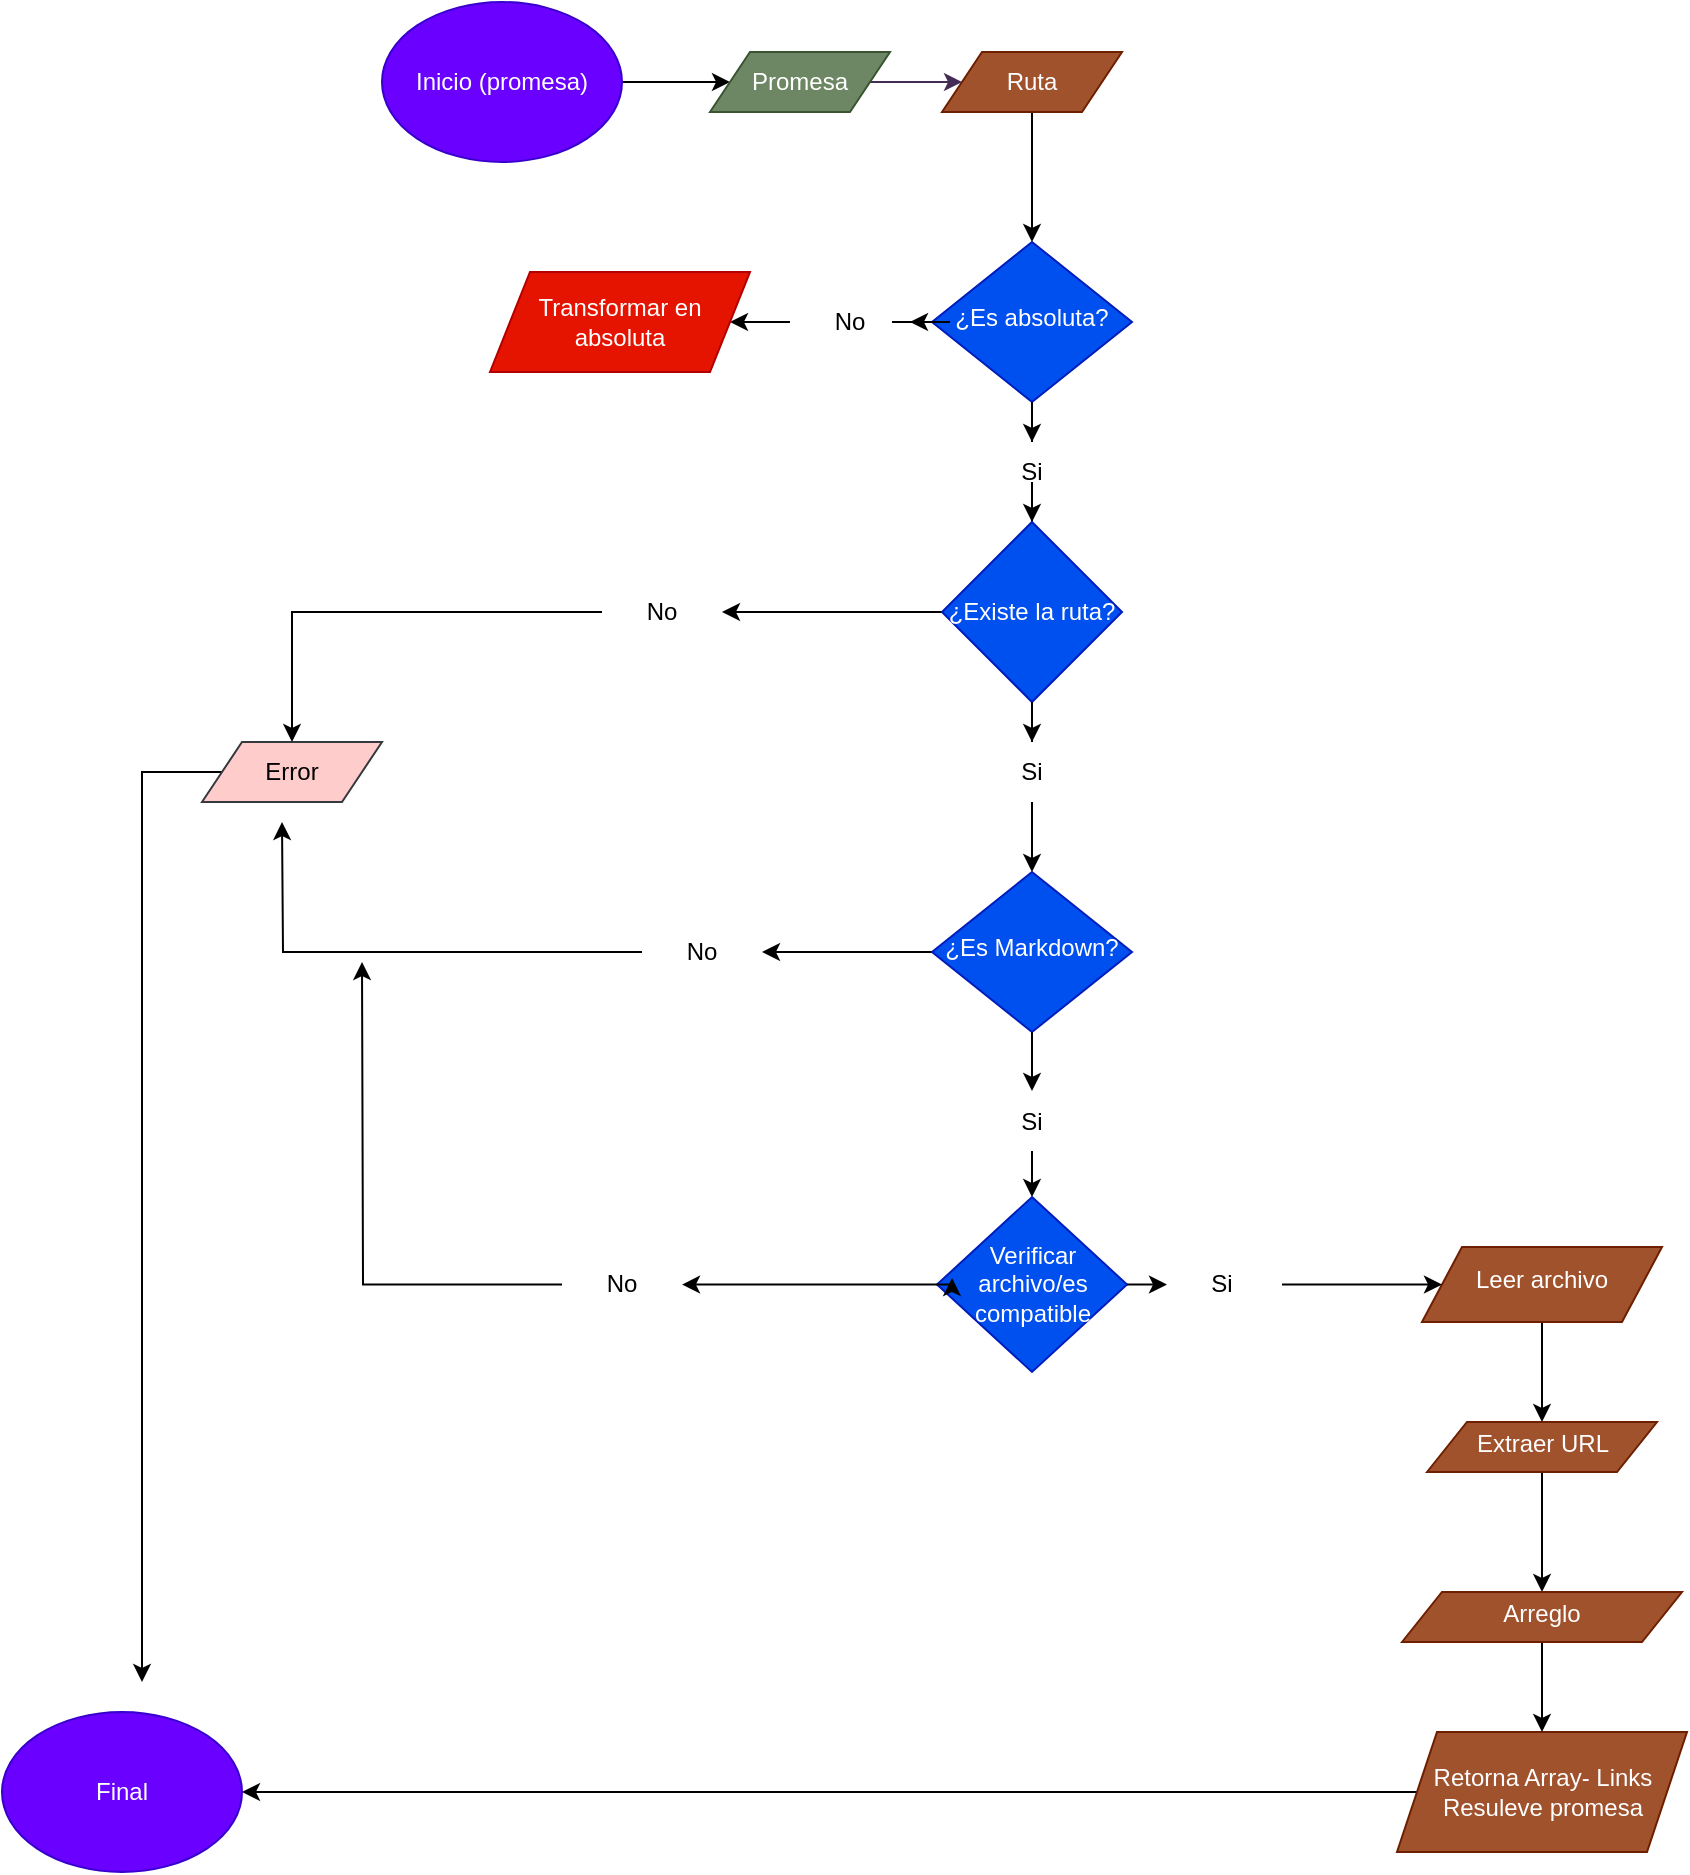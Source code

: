 <mxfile version="22.0.6" type="github">
  <diagram id="C5RBs43oDa-KdzZeNtuy" name="Page-1">
    <mxGraphModel dx="1862" dy="515" grid="1" gridSize="10" guides="1" tooltips="1" connect="1" arrows="1" fold="1" page="1" pageScale="1" pageWidth="827" pageHeight="1169" background="#FFFFFF" math="0" shadow="0">
      <root>
        <mxCell id="WIyWlLk6GJQsqaUBKTNV-0" />
        <mxCell id="WIyWlLk6GJQsqaUBKTNV-1" parent="WIyWlLk6GJQsqaUBKTNV-0" />
        <mxCell id="Dn2DRP14wFJcbNcXX0DV-6" value="" style="edgeStyle=orthogonalEdgeStyle;rounded=0;orthogonalLoop=1;jettySize=auto;html=1;" edge="1" parent="WIyWlLk6GJQsqaUBKTNV-1" source="Dn2DRP14wFJcbNcXX0DV-7" target="Dn2DRP14wFJcbNcXX0DV-2">
          <mxGeometry relative="1" as="geometry" />
        </mxCell>
        <mxCell id="Dn2DRP14wFJcbNcXX0DV-40" value="" style="edgeStyle=orthogonalEdgeStyle;rounded=0;orthogonalLoop=1;jettySize=auto;html=1;" edge="1" parent="WIyWlLk6GJQsqaUBKTNV-1" source="Dn2DRP14wFJcbNcXX0DV-20" target="5NOvwHoaOpePXuEnYOnJ-38">
          <mxGeometry relative="1" as="geometry" />
        </mxCell>
        <mxCell id="WIyWlLk6GJQsqaUBKTNV-10" value="¿Es absoluta?" style="rhombus;whiteSpace=wrap;html=1;shadow=0;fontFamily=Helvetica;fontSize=12;align=center;strokeWidth=1;spacing=6;spacingTop=-4;fillColor=#0050ef;fontColor=#ffffff;strokeColor=#001DBC;" parent="WIyWlLk6GJQsqaUBKTNV-1" vertex="1">
          <mxGeometry x="435" y="160" width="100" height="80" as="geometry" />
        </mxCell>
        <mxCell id="Dn2DRP14wFJcbNcXX0DV-38" value="" style="edgeStyle=orthogonalEdgeStyle;rounded=0;orthogonalLoop=1;jettySize=auto;html=1;" edge="1" parent="WIyWlLk6GJQsqaUBKTNV-1" source="5NOvwHoaOpePXuEnYOnJ-1" target="Dn2DRP14wFJcbNcXX0DV-37">
          <mxGeometry relative="1" as="geometry" />
        </mxCell>
        <mxCell id="Dn2DRP14wFJcbNcXX0DV-45" value="" style="edgeStyle=orthogonalEdgeStyle;rounded=0;orthogonalLoop=1;jettySize=auto;html=1;" edge="1" parent="WIyWlLk6GJQsqaUBKTNV-1" source="Dn2DRP14wFJcbNcXX0DV-46" target="Dn2DRP14wFJcbNcXX0DV-22">
          <mxGeometry relative="1" as="geometry" />
        </mxCell>
        <mxCell id="5NOvwHoaOpePXuEnYOnJ-1" value="¿Es Markdown?" style="rhombus;whiteSpace=wrap;html=1;shadow=0;fontFamily=Helvetica;fontSize=12;align=center;strokeWidth=1;spacing=6;spacingTop=-4;fillColor=#0050ef;fontColor=#ffffff;strokeColor=#001DBC;" parent="WIyWlLk6GJQsqaUBKTNV-1" vertex="1">
          <mxGeometry x="435" y="475" width="100" height="80" as="geometry" />
        </mxCell>
        <mxCell id="Dn2DRP14wFJcbNcXX0DV-52" style="edgeStyle=orthogonalEdgeStyle;rounded=0;orthogonalLoop=1;jettySize=auto;html=1;entryX=1;entryY=0.5;entryDx=0;entryDy=0;" edge="1" parent="WIyWlLk6GJQsqaUBKTNV-1" source="5NOvwHoaOpePXuEnYOnJ-18" target="5NOvwHoaOpePXuEnYOnJ-23">
          <mxGeometry relative="1" as="geometry" />
        </mxCell>
        <mxCell id="5NOvwHoaOpePXuEnYOnJ-18" value="Retorna Array- Links&lt;br&gt;Resuleve promesa" style="shape=parallelogram;perimeter=parallelogramPerimeter;whiteSpace=wrap;html=1;fixedSize=1;fillColor=#a0522d;fontColor=#ffffff;strokeColor=#6D1F00;" parent="WIyWlLk6GJQsqaUBKTNV-1" vertex="1">
          <mxGeometry x="667.5" y="905" width="145" height="60" as="geometry" />
        </mxCell>
        <mxCell id="Dn2DRP14wFJcbNcXX0DV-3" value="" style="edgeStyle=orthogonalEdgeStyle;rounded=0;orthogonalLoop=1;jettySize=auto;html=1;" edge="1" parent="WIyWlLk6GJQsqaUBKTNV-1" source="5NOvwHoaOpePXuEnYOnJ-20" target="5NOvwHoaOpePXuEnYOnJ-24">
          <mxGeometry relative="1" as="geometry" />
        </mxCell>
        <mxCell id="5NOvwHoaOpePXuEnYOnJ-20" value="Inicio (promesa)" style="ellipse;whiteSpace=wrap;html=1;fillColor=#6a00ff;strokeColor=#3700CC;fontColor=#ffffff;" parent="WIyWlLk6GJQsqaUBKTNV-1" vertex="1">
          <mxGeometry x="160" y="40" width="120" height="80" as="geometry" />
        </mxCell>
        <mxCell id="Dn2DRP14wFJcbNcXX0DV-4" value="" style="edgeStyle=orthogonalEdgeStyle;rounded=0;orthogonalLoop=1;jettySize=auto;html=1;" edge="1" parent="WIyWlLk6GJQsqaUBKTNV-1" source="5NOvwHoaOpePXuEnYOnJ-22" target="WIyWlLk6GJQsqaUBKTNV-10">
          <mxGeometry relative="1" as="geometry" />
        </mxCell>
        <mxCell id="5NOvwHoaOpePXuEnYOnJ-22" value="Ruta" style="shape=parallelogram;perimeter=parallelogramPerimeter;whiteSpace=wrap;html=1;fixedSize=1;fillColor=#a0522d;fontColor=#ffffff;strokeColor=#6D1F00;" parent="WIyWlLk6GJQsqaUBKTNV-1" vertex="1">
          <mxGeometry x="440" y="65" width="90" height="30" as="geometry" />
        </mxCell>
        <mxCell id="5NOvwHoaOpePXuEnYOnJ-23" value="Final" style="ellipse;whiteSpace=wrap;html=1;fillColor=#6a00ff;fontColor=#ffffff;strokeColor=#3700CC;" parent="WIyWlLk6GJQsqaUBKTNV-1" vertex="1">
          <mxGeometry x="-30" y="895" width="120" height="80" as="geometry" />
        </mxCell>
        <mxCell id="5NOvwHoaOpePXuEnYOnJ-27" value="" style="edgeStyle=orthogonalEdgeStyle;rounded=0;orthogonalLoop=1;jettySize=auto;html=1;fillColor=#76608a;strokeColor=#432D57;" parent="WIyWlLk6GJQsqaUBKTNV-1" source="5NOvwHoaOpePXuEnYOnJ-24" target="5NOvwHoaOpePXuEnYOnJ-22" edge="1">
          <mxGeometry relative="1" as="geometry" />
        </mxCell>
        <mxCell id="5NOvwHoaOpePXuEnYOnJ-24" value="Promesa" style="shape=parallelogram;perimeter=parallelogramPerimeter;whiteSpace=wrap;html=1;fixedSize=1;fillColor=#6d8764;fontColor=#ffffff;strokeColor=#3A5431;" parent="WIyWlLk6GJQsqaUBKTNV-1" vertex="1">
          <mxGeometry x="324" y="65" width="90" height="30" as="geometry" />
        </mxCell>
        <mxCell id="Dn2DRP14wFJcbNcXX0DV-56" style="edgeStyle=orthogonalEdgeStyle;rounded=0;orthogonalLoop=1;jettySize=auto;html=1;" edge="1" parent="WIyWlLk6GJQsqaUBKTNV-1" source="5NOvwHoaOpePXuEnYOnJ-42">
          <mxGeometry relative="1" as="geometry">
            <mxPoint x="40" y="880" as="targetPoint" />
            <Array as="points">
              <mxPoint x="40" y="425" />
            </Array>
          </mxGeometry>
        </mxCell>
        <mxCell id="5NOvwHoaOpePXuEnYOnJ-42" value="Error" style="shape=parallelogram;perimeter=parallelogramPerimeter;whiteSpace=wrap;html=1;fixedSize=1;fillColor=#ffcccc;strokeColor=#36393d;" parent="WIyWlLk6GJQsqaUBKTNV-1" vertex="1">
          <mxGeometry x="70" y="410" width="90" height="30" as="geometry" />
        </mxCell>
        <mxCell id="Dn2DRP14wFJcbNcXX0DV-31" value="" style="edgeStyle=orthogonalEdgeStyle;rounded=0;orthogonalLoop=1;jettySize=auto;html=1;" edge="1" parent="WIyWlLk6GJQsqaUBKTNV-1" source="5NOvwHoaOpePXuEnYOnJ-48" target="5NOvwHoaOpePXuEnYOnJ-52">
          <mxGeometry relative="1" as="geometry" />
        </mxCell>
        <mxCell id="5NOvwHoaOpePXuEnYOnJ-48" value="Extraer URL" style="shape=parallelogram;perimeter=parallelogramPerimeter;whiteSpace=wrap;html=1;fixedSize=1;shadow=0;strokeWidth=1;spacing=6;spacingTop=-4;rounded=0;fillColor=#a0522d;fontColor=#ffffff;strokeColor=#6D1F00;" parent="WIyWlLk6GJQsqaUBKTNV-1" vertex="1">
          <mxGeometry x="682.5" y="750" width="115" height="25" as="geometry" />
        </mxCell>
        <mxCell id="Dn2DRP14wFJcbNcXX0DV-34" style="edgeStyle=orthogonalEdgeStyle;rounded=0;orthogonalLoop=1;jettySize=auto;html=1;entryX=1;entryY=0.5;entryDx=0;entryDy=0;" edge="1" parent="WIyWlLk6GJQsqaUBKTNV-1" source="5NOvwHoaOpePXuEnYOnJ-38" target="Dn2DRP14wFJcbNcXX0DV-16">
          <mxGeometry relative="1" as="geometry" />
        </mxCell>
        <mxCell id="Dn2DRP14wFJcbNcXX0DV-42" value="" style="edgeStyle=orthogonalEdgeStyle;rounded=0;orthogonalLoop=1;jettySize=auto;html=1;" edge="1" parent="WIyWlLk6GJQsqaUBKTNV-1" source="Dn2DRP14wFJcbNcXX0DV-43" target="5NOvwHoaOpePXuEnYOnJ-1">
          <mxGeometry relative="1" as="geometry" />
        </mxCell>
        <mxCell id="5NOvwHoaOpePXuEnYOnJ-38" value="¿Existe la ruta?" style="rhombus;whiteSpace=wrap;html=1;fillColor=#0050ef;fontColor=#ffffff;strokeColor=#001DBC;" parent="WIyWlLk6GJQsqaUBKTNV-1" vertex="1">
          <mxGeometry x="440" y="300" width="90" height="90" as="geometry" />
        </mxCell>
        <mxCell id="Dn2DRP14wFJcbNcXX0DV-32" value="" style="edgeStyle=orthogonalEdgeStyle;rounded=0;orthogonalLoop=1;jettySize=auto;html=1;" edge="1" parent="WIyWlLk6GJQsqaUBKTNV-1" source="5NOvwHoaOpePXuEnYOnJ-52" target="5NOvwHoaOpePXuEnYOnJ-18">
          <mxGeometry relative="1" as="geometry" />
        </mxCell>
        <mxCell id="5NOvwHoaOpePXuEnYOnJ-52" value="Arreglo" style="shape=parallelogram;perimeter=parallelogramPerimeter;whiteSpace=wrap;html=1;fixedSize=1;shadow=0;strokeWidth=1;spacing=6;spacingTop=-4;rounded=0;fillColor=#a0522d;fontColor=#ffffff;strokeColor=#6D1F00;" parent="WIyWlLk6GJQsqaUBKTNV-1" vertex="1">
          <mxGeometry x="670" y="835" width="140" height="25" as="geometry" />
        </mxCell>
        <mxCell id="Dn2DRP14wFJcbNcXX0DV-30" value="" style="edgeStyle=orthogonalEdgeStyle;rounded=0;orthogonalLoop=1;jettySize=auto;html=1;" edge="1" parent="WIyWlLk6GJQsqaUBKTNV-1" source="5NOvwHoaOpePXuEnYOnJ-5" target="5NOvwHoaOpePXuEnYOnJ-48">
          <mxGeometry relative="1" as="geometry" />
        </mxCell>
        <mxCell id="5NOvwHoaOpePXuEnYOnJ-5" value="Leer archivo" style="shape=parallelogram;perimeter=parallelogramPerimeter;whiteSpace=wrap;html=1;fixedSize=1;shadow=0;strokeWidth=1;spacing=6;spacingTop=-4;rounded=0;fillColor=#a0522d;fontColor=#ffffff;strokeColor=#6D1F00;" parent="WIyWlLk6GJQsqaUBKTNV-1" vertex="1">
          <mxGeometry x="680" y="662.5" width="120" height="37.5" as="geometry" />
        </mxCell>
        <mxCell id="Dn2DRP14wFJcbNcXX0DV-2" value="Transformar en absoluta" style="shape=parallelogram;perimeter=parallelogramPerimeter;whiteSpace=wrap;html=1;fixedSize=1;fillColor=#e51400;fontColor=#ffffff;strokeColor=#B20000;" vertex="1" parent="WIyWlLk6GJQsqaUBKTNV-1">
          <mxGeometry x="214" y="175" width="130" height="50" as="geometry" />
        </mxCell>
        <mxCell id="Dn2DRP14wFJcbNcXX0DV-8" value="" style="edgeStyle=orthogonalEdgeStyle;rounded=0;orthogonalLoop=1;jettySize=auto;html=1;" edge="1" parent="WIyWlLk6GJQsqaUBKTNV-1" source="WIyWlLk6GJQsqaUBKTNV-10" target="Dn2DRP14wFJcbNcXX0DV-7">
          <mxGeometry relative="1" as="geometry">
            <mxPoint x="435" y="200" as="sourcePoint" />
            <mxPoint x="354" y="200" as="targetPoint" />
          </mxGeometry>
        </mxCell>
        <mxCell id="Dn2DRP14wFJcbNcXX0DV-7" value="No" style="text;html=1;strokeColor=none;fillColor=none;align=center;verticalAlign=middle;whiteSpace=wrap;rounded=0;" vertex="1" parent="WIyWlLk6GJQsqaUBKTNV-1">
          <mxGeometry x="364" y="185" width="60" height="30" as="geometry" />
        </mxCell>
        <mxCell id="Dn2DRP14wFJcbNcXX0DV-33" style="edgeStyle=orthogonalEdgeStyle;rounded=0;orthogonalLoop=1;jettySize=auto;html=1;entryX=0.5;entryY=0;entryDx=0;entryDy=0;" edge="1" parent="WIyWlLk6GJQsqaUBKTNV-1" source="Dn2DRP14wFJcbNcXX0DV-16" target="5NOvwHoaOpePXuEnYOnJ-42">
          <mxGeometry relative="1" as="geometry" />
        </mxCell>
        <mxCell id="Dn2DRP14wFJcbNcXX0DV-16" value="No" style="text;html=1;strokeColor=none;fillColor=none;align=center;verticalAlign=middle;whiteSpace=wrap;rounded=0;" vertex="1" parent="WIyWlLk6GJQsqaUBKTNV-1">
          <mxGeometry x="270" y="330" width="60" height="30" as="geometry" />
        </mxCell>
        <mxCell id="Dn2DRP14wFJcbNcXX0DV-25" value="" style="edgeStyle=orthogonalEdgeStyle;rounded=0;orthogonalLoop=1;jettySize=auto;html=1;" edge="1" parent="WIyWlLk6GJQsqaUBKTNV-1" source="Dn2DRP14wFJcbNcXX0DV-50" target="5NOvwHoaOpePXuEnYOnJ-5">
          <mxGeometry relative="1" as="geometry" />
        </mxCell>
        <mxCell id="Dn2DRP14wFJcbNcXX0DV-29" value="" style="edgeStyle=orthogonalEdgeStyle;rounded=0;orthogonalLoop=1;jettySize=auto;html=1;" edge="1" parent="WIyWlLk6GJQsqaUBKTNV-1" source="Dn2DRP14wFJcbNcXX0DV-48">
          <mxGeometry relative="1" as="geometry">
            <mxPoint x="150" y="520" as="targetPoint" />
          </mxGeometry>
        </mxCell>
        <mxCell id="Dn2DRP14wFJcbNcXX0DV-22" value="Verificar archivo/es compatible" style="rhombus;whiteSpace=wrap;html=1;fillColor=#0050ef;fontColor=#ffffff;strokeColor=#001DBC;" vertex="1" parent="WIyWlLk6GJQsqaUBKTNV-1">
          <mxGeometry x="437.5" y="637.5" width="95" height="87.5" as="geometry" />
        </mxCell>
        <mxCell id="Dn2DRP14wFJcbNcXX0DV-28" style="edgeStyle=orthogonalEdgeStyle;rounded=0;orthogonalLoop=1;jettySize=auto;html=1;exitX=0;exitY=0.5;exitDx=0;exitDy=0;entryX=0.079;entryY=0.463;entryDx=0;entryDy=0;entryPerimeter=0;" edge="1" parent="WIyWlLk6GJQsqaUBKTNV-1" source="Dn2DRP14wFJcbNcXX0DV-22" target="Dn2DRP14wFJcbNcXX0DV-22">
          <mxGeometry relative="1" as="geometry" />
        </mxCell>
        <mxCell id="Dn2DRP14wFJcbNcXX0DV-39" style="edgeStyle=orthogonalEdgeStyle;rounded=0;orthogonalLoop=1;jettySize=auto;html=1;" edge="1" parent="WIyWlLk6GJQsqaUBKTNV-1" source="Dn2DRP14wFJcbNcXX0DV-37">
          <mxGeometry relative="1" as="geometry">
            <mxPoint x="110" y="450" as="targetPoint" />
          </mxGeometry>
        </mxCell>
        <mxCell id="Dn2DRP14wFJcbNcXX0DV-37" value="No" style="text;html=1;strokeColor=none;fillColor=none;align=center;verticalAlign=middle;whiteSpace=wrap;rounded=0;" vertex="1" parent="WIyWlLk6GJQsqaUBKTNV-1">
          <mxGeometry x="290" y="500" width="60" height="30" as="geometry" />
        </mxCell>
        <mxCell id="Dn2DRP14wFJcbNcXX0DV-41" value="" style="edgeStyle=orthogonalEdgeStyle;rounded=0;orthogonalLoop=1;jettySize=auto;html=1;" edge="1" parent="WIyWlLk6GJQsqaUBKTNV-1" source="WIyWlLk6GJQsqaUBKTNV-10" target="Dn2DRP14wFJcbNcXX0DV-20">
          <mxGeometry relative="1" as="geometry">
            <mxPoint x="485" y="240" as="sourcePoint" />
            <mxPoint x="485" y="300" as="targetPoint" />
          </mxGeometry>
        </mxCell>
        <mxCell id="Dn2DRP14wFJcbNcXX0DV-20" value="Si" style="text;html=1;strokeColor=none;fillColor=none;align=center;verticalAlign=middle;whiteSpace=wrap;rounded=0;" vertex="1" parent="WIyWlLk6GJQsqaUBKTNV-1">
          <mxGeometry x="455" y="260" width="60" height="30" as="geometry" />
        </mxCell>
        <mxCell id="Dn2DRP14wFJcbNcXX0DV-44" value="" style="edgeStyle=orthogonalEdgeStyle;rounded=0;orthogonalLoop=1;jettySize=auto;html=1;" edge="1" parent="WIyWlLk6GJQsqaUBKTNV-1" source="5NOvwHoaOpePXuEnYOnJ-38" target="Dn2DRP14wFJcbNcXX0DV-43">
          <mxGeometry relative="1" as="geometry">
            <mxPoint x="485" y="390" as="sourcePoint" />
            <mxPoint x="485" y="475" as="targetPoint" />
          </mxGeometry>
        </mxCell>
        <mxCell id="Dn2DRP14wFJcbNcXX0DV-43" value="Si" style="text;html=1;strokeColor=none;fillColor=none;align=center;verticalAlign=middle;whiteSpace=wrap;rounded=0;" vertex="1" parent="WIyWlLk6GJQsqaUBKTNV-1">
          <mxGeometry x="455" y="410" width="60" height="30" as="geometry" />
        </mxCell>
        <mxCell id="Dn2DRP14wFJcbNcXX0DV-47" value="" style="edgeStyle=orthogonalEdgeStyle;rounded=0;orthogonalLoop=1;jettySize=auto;html=1;" edge="1" parent="WIyWlLk6GJQsqaUBKTNV-1" source="5NOvwHoaOpePXuEnYOnJ-1" target="Dn2DRP14wFJcbNcXX0DV-46">
          <mxGeometry relative="1" as="geometry">
            <mxPoint x="485" y="555" as="sourcePoint" />
            <mxPoint x="485" y="638" as="targetPoint" />
          </mxGeometry>
        </mxCell>
        <mxCell id="Dn2DRP14wFJcbNcXX0DV-46" value="Si" style="text;html=1;strokeColor=none;fillColor=none;align=center;verticalAlign=middle;whiteSpace=wrap;rounded=0;" vertex="1" parent="WIyWlLk6GJQsqaUBKTNV-1">
          <mxGeometry x="455" y="584.5" width="60" height="30" as="geometry" />
        </mxCell>
        <mxCell id="Dn2DRP14wFJcbNcXX0DV-49" value="" style="edgeStyle=orthogonalEdgeStyle;rounded=0;orthogonalLoop=1;jettySize=auto;html=1;" edge="1" parent="WIyWlLk6GJQsqaUBKTNV-1" source="Dn2DRP14wFJcbNcXX0DV-22" target="Dn2DRP14wFJcbNcXX0DV-48">
          <mxGeometry relative="1" as="geometry">
            <mxPoint x="438" y="681" as="sourcePoint" />
            <mxPoint x="150" y="520" as="targetPoint" />
          </mxGeometry>
        </mxCell>
        <mxCell id="Dn2DRP14wFJcbNcXX0DV-48" value="No" style="text;html=1;strokeColor=none;fillColor=none;align=center;verticalAlign=middle;whiteSpace=wrap;rounded=0;" vertex="1" parent="WIyWlLk6GJQsqaUBKTNV-1">
          <mxGeometry x="250" y="666.25" width="60" height="30" as="geometry" />
        </mxCell>
        <mxCell id="Dn2DRP14wFJcbNcXX0DV-51" value="" style="edgeStyle=orthogonalEdgeStyle;rounded=0;orthogonalLoop=1;jettySize=auto;html=1;" edge="1" parent="WIyWlLk6GJQsqaUBKTNV-1" source="Dn2DRP14wFJcbNcXX0DV-22" target="Dn2DRP14wFJcbNcXX0DV-50">
          <mxGeometry relative="1" as="geometry">
            <mxPoint x="533" y="681" as="sourcePoint" />
            <mxPoint x="635" y="681" as="targetPoint" />
          </mxGeometry>
        </mxCell>
        <mxCell id="Dn2DRP14wFJcbNcXX0DV-50" value="Si" style="text;html=1;strokeColor=none;fillColor=none;align=center;verticalAlign=middle;whiteSpace=wrap;rounded=0;" vertex="1" parent="WIyWlLk6GJQsqaUBKTNV-1">
          <mxGeometry x="550" y="666.25" width="60" height="30" as="geometry" />
        </mxCell>
      </root>
    </mxGraphModel>
  </diagram>
</mxfile>
